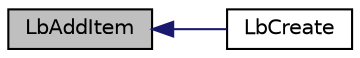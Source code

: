 digraph "LbAddItem"
{
  edge [fontname="Helvetica",fontsize="10",labelfontname="Helvetica",labelfontsize="10"];
  node [fontname="Helvetica",fontsize="10",shape=record];
  rankdir="LR";
  Node1 [label="LbAddItem",height=0.2,width=0.4,color="black", fillcolor="grey75", style="filled", fontcolor="black"];
  Node1 -> Node2 [dir="back",color="midnightblue",fontsize="10",style="solid"];
  Node2 [label="LbCreate",height=0.2,width=0.4,color="black", fillcolor="white", style="filled",URL="$_list_box_8h.html#a46b6f8a76f784014b5f7dbee460a6cf9"];
}
